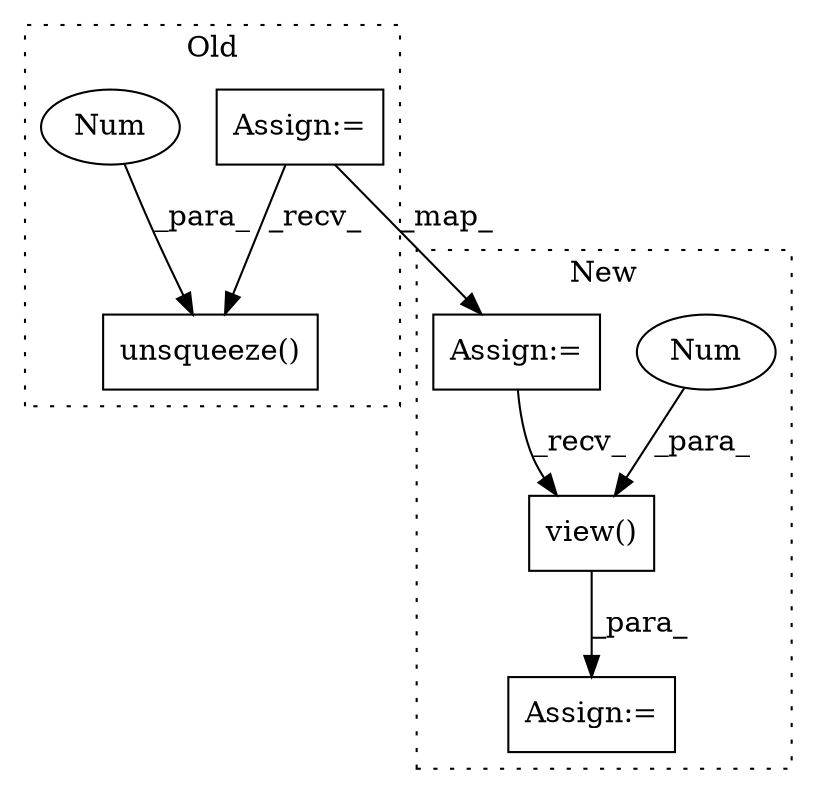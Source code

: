 digraph G {
subgraph cluster0 {
1 [label="unsqueeze()" a="75" s="15702,15715" l="12,1" shape="box"];
4 [label="Num" a="76" s="15714" l="1" shape="ellipse"];
6 [label="Assign:=" a="68" s="15671" l="3" shape="box"];
label = "Old";
style="dotted";
}
subgraph cluster1 {
2 [label="view()" a="75" s="21902,21929" l="17,1" shape="box"];
3 [label="Num" a="76" s="21919" l="2" shape="ellipse"];
5 [label="Assign:=" a="68" s="21899" l="3" shape="box"];
7 [label="Assign:=" a="68" s="20189" l="3" shape="box"];
label = "New";
style="dotted";
}
2 -> 5 [label="_para_"];
3 -> 2 [label="_para_"];
4 -> 1 [label="_para_"];
6 -> 1 [label="_recv_"];
6 -> 7 [label="_map_"];
7 -> 2 [label="_recv_"];
}